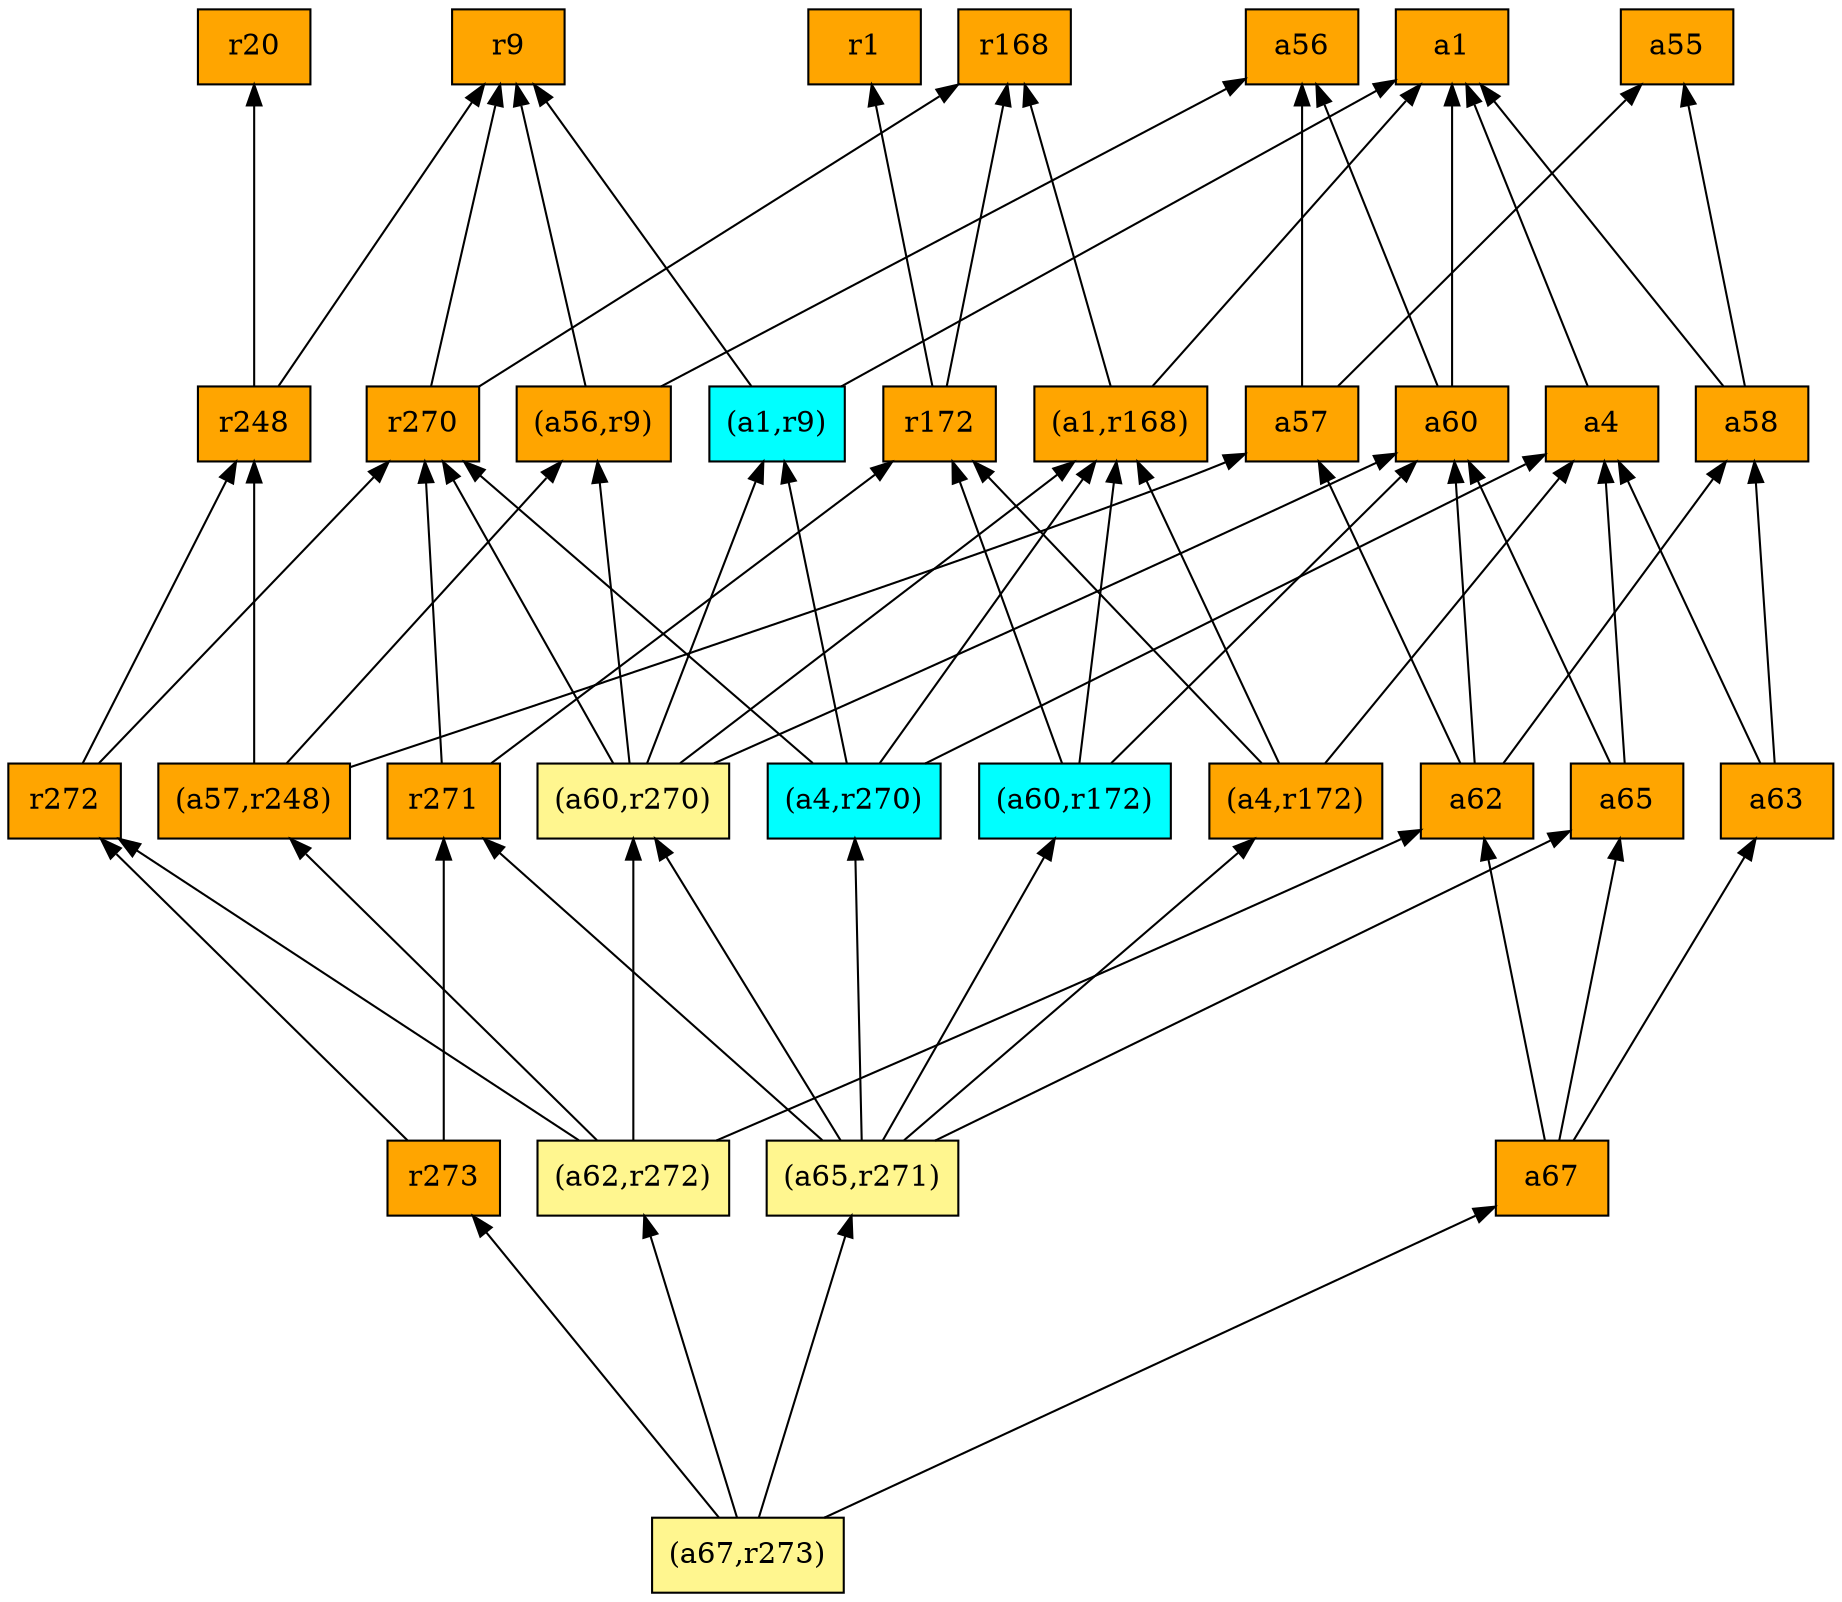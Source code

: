 digraph G {
rankdir=BT;ranksep="2.0";
"(a1,r9)" [shape=record,fillcolor=cyan,style=filled,label="{(a1,r9)}"];
"r272" [shape=record,fillcolor=orange,style=filled,label="{r272}"];
"r271" [shape=record,fillcolor=orange,style=filled,label="{r271}"];
"a57" [shape=record,fillcolor=orange,style=filled,label="{a57}"];
"a65" [shape=record,fillcolor=orange,style=filled,label="{a65}"];
"(a4,r172)" [shape=record,fillcolor=orange,style=filled,label="{(a4,r172)}"];
"r9" [shape=record,fillcolor=orange,style=filled,label="{r9}"];
"a62" [shape=record,fillcolor=orange,style=filled,label="{a62}"];
"r270" [shape=record,fillcolor=orange,style=filled,label="{r270}"];
"(a65,r271)" [shape=record,fillcolor=khaki1,style=filled,label="{(a65,r271)}"];
"r172" [shape=record,fillcolor=orange,style=filled,label="{r172}"];
"a4" [shape=record,fillcolor=orange,style=filled,label="{a4}"];
"(a57,r248)" [shape=record,fillcolor=orange,style=filled,label="{(a57,r248)}"];
"(a56,r9)" [shape=record,fillcolor=orange,style=filled,label="{(a56,r9)}"];
"a55" [shape=record,fillcolor=orange,style=filled,label="{a55}"];
"(a60,r270)" [shape=record,fillcolor=khaki1,style=filled,label="{(a60,r270)}"];
"(a62,r272)" [shape=record,fillcolor=khaki1,style=filled,label="{(a62,r272)}"];
"(a4,r270)" [shape=record,fillcolor=cyan,style=filled,label="{(a4,r270)}"];
"a58" [shape=record,fillcolor=orange,style=filled,label="{a58}"];
"a63" [shape=record,fillcolor=orange,style=filled,label="{a63}"];
"a56" [shape=record,fillcolor=orange,style=filled,label="{a56}"];
"(a1,r168)" [shape=record,fillcolor=orange,style=filled,label="{(a1,r168)}"];
"a67" [shape=record,fillcolor=orange,style=filled,label="{a67}"];
"(a67,r273)" [shape=record,fillcolor=khaki1,style=filled,label="{(a67,r273)}"];
"(a60,r172)" [shape=record,fillcolor=cyan,style=filled,label="{(a60,r172)}"];
"a1" [shape=record,fillcolor=orange,style=filled,label="{a1}"];
"r248" [shape=record,fillcolor=orange,style=filled,label="{r248}"];
"a60" [shape=record,fillcolor=orange,style=filled,label="{a60}"];
"r20" [shape=record,fillcolor=orange,style=filled,label="{r20}"];
"r1" [shape=record,fillcolor=orange,style=filled,label="{r1}"];
"r273" [shape=record,fillcolor=orange,style=filled,label="{r273}"];
"r168" [shape=record,fillcolor=orange,style=filled,label="{r168}"];
"(a1,r9)" -> "r9"
"(a1,r9)" -> "a1"
"r272" -> "r270"
"r272" -> "r248"
"r271" -> "r270"
"r271" -> "r172"
"a57" -> "a56"
"a57" -> "a55"
"a65" -> "a60"
"a65" -> "a4"
"(a4,r172)" -> "a4"
"(a4,r172)" -> "(a1,r168)"
"(a4,r172)" -> "r172"
"a62" -> "a58"
"a62" -> "a60"
"a62" -> "a57"
"r270" -> "r9"
"r270" -> "r168"
"(a65,r271)" -> "r271"
"(a65,r271)" -> "a65"
"(a65,r271)" -> "(a4,r172)"
"(a65,r271)" -> "(a60,r270)"
"(a65,r271)" -> "(a4,r270)"
"(a65,r271)" -> "(a60,r172)"
"r172" -> "r1"
"r172" -> "r168"
"a4" -> "a1"
"(a57,r248)" -> "a57"
"(a57,r248)" -> "(a56,r9)"
"(a57,r248)" -> "r248"
"(a56,r9)" -> "r9"
"(a56,r9)" -> "a56"
"(a60,r270)" -> "(a1,r9)"
"(a60,r270)" -> "r270"
"(a60,r270)" -> "a60"
"(a60,r270)" -> "(a1,r168)"
"(a60,r270)" -> "(a56,r9)"
"(a62,r272)" -> "r272"
"(a62,r272)" -> "(a57,r248)"
"(a62,r272)" -> "(a60,r270)"
"(a62,r272)" -> "a62"
"(a4,r270)" -> "(a1,r9)"
"(a4,r270)" -> "r270"
"(a4,r270)" -> "a4"
"(a4,r270)" -> "(a1,r168)"
"a58" -> "a1"
"a58" -> "a55"
"a63" -> "a58"
"a63" -> "a4"
"(a1,r168)" -> "a1"
"(a1,r168)" -> "r168"
"a67" -> "a63"
"a67" -> "a65"
"a67" -> "a62"
"(a67,r273)" -> "(a65,r271)"
"(a67,r273)" -> "a67"
"(a67,r273)" -> "(a62,r272)"
"(a67,r273)" -> "r273"
"(a60,r172)" -> "a60"
"(a60,r172)" -> "(a1,r168)"
"(a60,r172)" -> "r172"
"r248" -> "r9"
"r248" -> "r20"
"a60" -> "a1"
"a60" -> "a56"
"r273" -> "r272"
"r273" -> "r271"
}